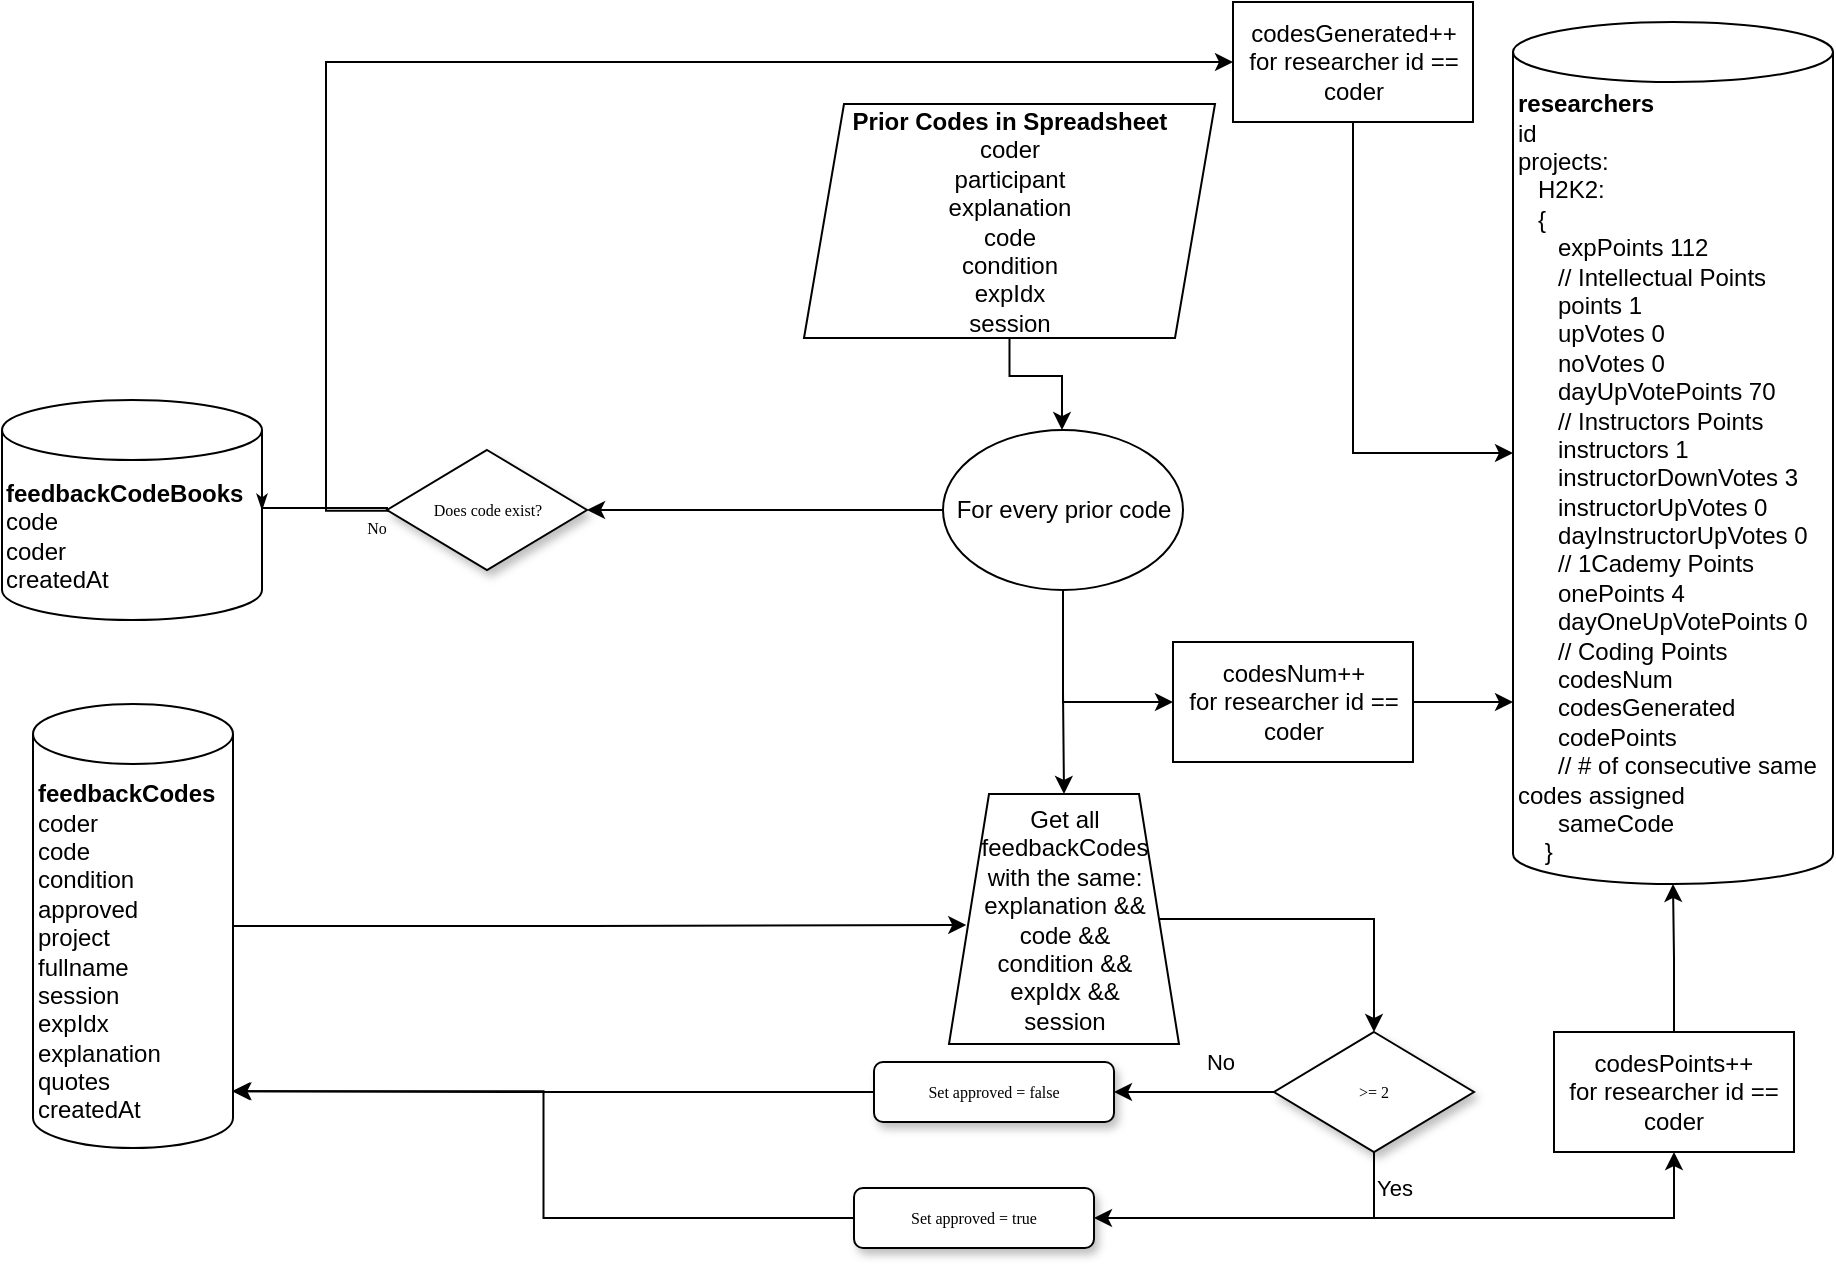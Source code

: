 <mxfile>
    <diagram id="vwbJsP5kCBEH-EEFsKNK" name="Page-1">
        <mxGraphModel dx="1703" dy="751" grid="1" gridSize="10" guides="1" tooltips="1" connect="1" arrows="1" fold="1" page="1" pageScale="1" pageWidth="850" pageHeight="1100" math="0" shadow="0">
            <root>
                <mxCell id="0"/>
                <mxCell id="1" parent="0"/>
                <mxCell id="3" value="&lt;b&gt;feedbackCodeBooks&lt;/b&gt;&lt;br&gt;&lt;div&gt;code&lt;/div&gt;&lt;div&gt;coder&lt;/div&gt;&lt;div&gt;createdAt&lt;/div&gt;" style="shape=cylinder3;whiteSpace=wrap;html=1;boundedLbl=1;backgroundOutline=1;size=15;align=left;" vertex="1" parent="1">
                    <mxGeometry x="57" y="370" width="130" height="110" as="geometry"/>
                </mxCell>
                <mxCell id="4" style="edgeStyle=orthogonalEdgeStyle;rounded=0;orthogonalLoop=1;jettySize=auto;html=1;entryX=0.075;entryY=0.524;entryDx=0;entryDy=0;entryPerimeter=0;" edge="1" parent="1" source="5" target="16">
                    <mxGeometry relative="1" as="geometry">
                        <mxPoint x="339" y="633" as="targetPoint"/>
                    </mxGeometry>
                </mxCell>
                <mxCell id="5" value="&lt;b&gt;feedbackCodes&lt;/b&gt;&lt;br&gt;&lt;div&gt;coder&lt;/div&gt;&lt;div&gt;code&lt;/div&gt;&lt;div&gt;condition&lt;/div&gt;&lt;div&gt;approved&lt;/div&gt;&lt;div&gt;project&lt;/div&gt;&lt;div&gt;fullname&lt;/div&gt;&lt;div&gt;session&lt;/div&gt;&lt;div&gt;expIdx&lt;/div&gt;&lt;div&gt;explanation&lt;/div&gt;&lt;div&gt;quotes&lt;/div&gt;&lt;div&gt;createdAt&lt;/div&gt;" style="shape=cylinder3;whiteSpace=wrap;html=1;boundedLbl=1;backgroundOutline=1;size=15;align=left;" vertex="1" parent="1">
                    <mxGeometry x="72.5" y="522" width="100" height="222" as="geometry"/>
                </mxCell>
                <mxCell id="6" style="edgeStyle=orthogonalEdgeStyle;rounded=0;orthogonalLoop=1;jettySize=auto;html=1;" edge="1" parent="1" source="7" target="11">
                    <mxGeometry relative="1" as="geometry">
                        <mxPoint x="587.5" y="361" as="targetPoint"/>
                        <Array as="points">
                            <mxPoint x="561" y="358"/>
                            <mxPoint x="587" y="358"/>
                        </Array>
                    </mxGeometry>
                </mxCell>
                <mxCell id="7" value="&lt;b&gt;Prior Codes in Spreadsheet&lt;br&gt;&lt;/b&gt;coder&lt;br&gt;participant&lt;br&gt;explanation&lt;br&gt;code&lt;br&gt;condition&lt;br&gt;expIdx&lt;br&gt;session" style="shape=parallelogram;perimeter=parallelogramPerimeter;whiteSpace=wrap;html=1;fixedSize=1;align=center;" vertex="1" parent="1">
                    <mxGeometry x="458" y="222" width="205.5" height="117" as="geometry"/>
                </mxCell>
                <mxCell id="8" style="edgeStyle=orthogonalEdgeStyle;rounded=0;orthogonalLoop=1;jettySize=auto;html=1;entryX=1;entryY=0.5;entryDx=0;entryDy=0;" edge="1" parent="1" source="11" target="14">
                    <mxGeometry relative="1" as="geometry"/>
                </mxCell>
                <mxCell id="9" style="edgeStyle=orthogonalEdgeStyle;rounded=0;orthogonalLoop=1;jettySize=auto;html=1;" edge="1" parent="1" source="11" target="16">
                    <mxGeometry relative="1" as="geometry"/>
                </mxCell>
                <mxCell id="10" style="edgeStyle=orthogonalEdgeStyle;rounded=0;orthogonalLoop=1;jettySize=auto;html=1;exitX=0.5;exitY=1;exitDx=0;exitDy=0;entryX=0;entryY=0.5;entryDx=0;entryDy=0;" edge="1" parent="1" source="11" target="30">
                    <mxGeometry relative="1" as="geometry">
                        <mxPoint x="652.5" y="541" as="targetPoint"/>
                    </mxGeometry>
                </mxCell>
                <mxCell id="11" value="For every prior code" style="ellipse;whiteSpace=wrap;html=1;" vertex="1" parent="1">
                    <mxGeometry x="527.5" y="385" width="120" height="80" as="geometry"/>
                </mxCell>
                <mxCell id="12" value="No" style="edgeStyle=orthogonalEdgeStyle;rounded=0;html=1;labelBackgroundColor=none;startSize=5;endArrow=classicThin;endFill=1;endSize=5;jettySize=auto;orthogonalLoop=1;strokeWidth=1;fontFamily=Verdana;fontSize=8;exitX=0;exitY=0.5;exitDx=0;exitDy=0;entryX=1;entryY=0.5;entryDx=0;entryDy=0;entryPerimeter=0;" edge="1" parent="1" source="14" target="3">
                    <mxGeometry x="-0.778" y="10" relative="1" as="geometry">
                        <mxPoint as="offset"/>
                        <mxPoint x="299.5" y="604" as="sourcePoint"/>
                        <mxPoint x="239.5" y="493" as="targetPoint"/>
                        <Array as="points">
                            <mxPoint x="187.5" y="424"/>
                        </Array>
                    </mxGeometry>
                </mxCell>
                <mxCell id="13" style="edgeStyle=orthogonalEdgeStyle;rounded=0;orthogonalLoop=1;jettySize=auto;html=1;exitX=0.037;exitY=0.507;exitDx=0;exitDy=0;exitPerimeter=0;entryX=0;entryY=0.5;entryDx=0;entryDy=0;" edge="1" parent="1" source="14" target="28">
                    <mxGeometry relative="1" as="geometry">
                        <Array as="points">
                            <mxPoint x="219" y="425"/>
                            <mxPoint x="219" y="201"/>
                        </Array>
                    </mxGeometry>
                </mxCell>
                <mxCell id="14" value="Does code exist?" style="rhombus;whiteSpace=wrap;html=1;rounded=0;shadow=1;labelBackgroundColor=none;strokeWidth=1;fontFamily=Verdana;fontSize=8;align=center;" vertex="1" parent="1">
                    <mxGeometry x="249.5" y="395" width="100" height="60" as="geometry"/>
                </mxCell>
                <mxCell id="15" style="edgeStyle=orthogonalEdgeStyle;rounded=0;orthogonalLoop=1;jettySize=auto;html=1;entryX=0.5;entryY=0;entryDx=0;entryDy=0;" edge="1" parent="1" source="16" target="22">
                    <mxGeometry relative="1" as="geometry"/>
                </mxCell>
                <mxCell id="16" value="Get all feedbackCodes&lt;br&gt;with the same:&lt;br&gt;explanation &amp;amp;&amp;amp;&lt;br&gt;code &amp;amp;&amp;amp;&lt;br&gt;condition &amp;amp;&amp;amp;&lt;br&gt;expIdx &amp;amp;&amp;amp;&lt;br&gt;session" style="shape=trapezoid;perimeter=trapezoidPerimeter;whiteSpace=wrap;html=1;fixedSize=1;" vertex="1" parent="1">
                    <mxGeometry x="530.5" y="567" width="115" height="125" as="geometry"/>
                </mxCell>
                <mxCell id="17" style="edgeStyle=orthogonalEdgeStyle;rounded=0;orthogonalLoop=1;jettySize=auto;html=1;entryX=1.002;entryY=0.872;entryDx=0;entryDy=0;entryPerimeter=0;exitX=0;exitY=0.5;exitDx=0;exitDy=0;startArrow=none;" edge="1" parent="1" source="23" target="5">
                    <mxGeometry relative="1" as="geometry">
                        <Array as="points"/>
                    </mxGeometry>
                </mxCell>
                <mxCell id="18" value="Yes" style="edgeStyle=orthogonalEdgeStyle;rounded=0;orthogonalLoop=1;jettySize=auto;html=1;entryX=1;entryY=0.5;entryDx=0;entryDy=0;exitX=0.5;exitY=1;exitDx=0;exitDy=0;" edge="1" parent="1" source="22" target="23">
                    <mxGeometry x="-0.8" y="10" relative="1" as="geometry">
                        <mxPoint as="offset"/>
                    </mxGeometry>
                </mxCell>
                <mxCell id="19" style="edgeStyle=orthogonalEdgeStyle;rounded=0;orthogonalLoop=1;jettySize=auto;html=1;" edge="1" parent="1" source="22" target="25">
                    <mxGeometry relative="1" as="geometry"/>
                </mxCell>
                <mxCell id="20" value="No" style="edgeLabel;html=1;align=center;verticalAlign=middle;resizable=0;points=[];" connectable="0" vertex="1" parent="19">
                    <mxGeometry x="-0.325" y="-1" relative="1" as="geometry">
                        <mxPoint y="-14" as="offset"/>
                    </mxGeometry>
                </mxCell>
                <mxCell id="21" style="edgeStyle=orthogonalEdgeStyle;rounded=0;orthogonalLoop=1;jettySize=auto;html=1;entryX=0.5;entryY=1;entryDx=0;entryDy=0;exitX=0.5;exitY=1;exitDx=0;exitDy=0;" edge="1" parent="1" source="22" target="32">
                    <mxGeometry relative="1" as="geometry">
                        <Array as="points">
                            <mxPoint x="743" y="779"/>
                            <mxPoint x="893" y="779"/>
                        </Array>
                    </mxGeometry>
                </mxCell>
                <mxCell id="22" value="&amp;gt;= 2" style="rhombus;whiteSpace=wrap;html=1;rounded=0;shadow=1;labelBackgroundColor=none;strokeWidth=1;fontFamily=Verdana;fontSize=8;align=center;" vertex="1" parent="1">
                    <mxGeometry x="693" y="686" width="100" height="60" as="geometry"/>
                </mxCell>
                <mxCell id="23" value="Set approved = true" style="rounded=1;whiteSpace=wrap;html=1;shadow=1;labelBackgroundColor=none;strokeWidth=1;fontFamily=Verdana;fontSize=8;align=center;" vertex="1" parent="1">
                    <mxGeometry x="483" y="764" width="120" height="30" as="geometry"/>
                </mxCell>
                <mxCell id="24" style="edgeStyle=orthogonalEdgeStyle;rounded=0;orthogonalLoop=1;jettySize=auto;html=1;entryX=0.995;entryY=0.872;entryDx=0;entryDy=0;entryPerimeter=0;" edge="1" parent="1" source="25" target="5">
                    <mxGeometry relative="1" as="geometry"/>
                </mxCell>
                <mxCell id="25" value="Set approved = false" style="rounded=1;whiteSpace=wrap;html=1;shadow=1;labelBackgroundColor=none;strokeWidth=1;fontFamily=Verdana;fontSize=8;align=center;" vertex="1" parent="1">
                    <mxGeometry x="493" y="701" width="120" height="30" as="geometry"/>
                </mxCell>
                <mxCell id="26" value="&lt;b&gt;researchers&lt;/b&gt;&lt;br&gt;id&lt;br&gt;projects:&lt;br&gt;&amp;nbsp; &amp;nbsp;H2K2:&lt;br&gt;&amp;nbsp; &amp;nbsp;{&lt;br&gt;&amp;nbsp; &amp;nbsp; &amp;nbsp; expPoints 112&lt;br&gt;&amp;nbsp; &amp;nbsp; &amp;nbsp; // Intellectual Points&lt;br&gt;&amp;nbsp; &amp;nbsp; &amp;nbsp; points 1&lt;br&gt;&amp;nbsp; &amp;nbsp; &amp;nbsp; upVotes 0&amp;nbsp;&lt;br&gt;&amp;nbsp; &amp;nbsp; &amp;nbsp; noVotes 0&lt;br&gt;&lt;div&gt;&amp;nbsp; &amp;nbsp; &amp;nbsp; dayUpVotePoints 70&amp;nbsp;&lt;/div&gt;&amp;nbsp; &amp;nbsp; &amp;nbsp; // Instructors&amp;nbsp;Points&lt;br&gt;&amp;nbsp; &amp;nbsp; &amp;nbsp; instructors 1&lt;br&gt;&amp;nbsp; &amp;nbsp; &amp;nbsp; instructorDownVotes 3&lt;br&gt;&amp;nbsp; &amp;nbsp; &amp;nbsp; instructorUpVotes 0&lt;br&gt;&amp;nbsp; &amp;nbsp; &amp;nbsp;&amp;nbsp;&lt;span style=&quot;color: rgb(0 , 0 , 0)&quot;&gt;dayInstructorUpVotes 0&lt;/span&gt;&lt;br&gt;&lt;div&gt;&lt;/div&gt;&amp;nbsp; &amp;nbsp; &amp;nbsp; // 1Cademy&amp;nbsp;Points&lt;br&gt;&amp;nbsp; &amp;nbsp; &amp;nbsp; onePoints 4&lt;br&gt;&amp;nbsp; &amp;nbsp; &amp;nbsp; dayOneUpVotePoints 0&lt;br&gt;&amp;nbsp; &amp;nbsp; &amp;nbsp; // Coding Points&lt;br&gt;&amp;nbsp; &amp;nbsp; &amp;nbsp; codesNum&lt;br&gt;&amp;nbsp; &amp;nbsp; &amp;nbsp; codesGenerated&lt;br&gt;&amp;nbsp; &amp;nbsp; &amp;nbsp; codePoints&lt;br&gt;&amp;nbsp; &amp;nbsp; &amp;nbsp; // # of consecutive same codes assigned&lt;br&gt;&amp;nbsp; &amp;nbsp; &amp;nbsp; sameCode&lt;br&gt;&amp;nbsp; &amp;nbsp; }" style="shape=cylinder3;whiteSpace=wrap;html=1;boundedLbl=1;backgroundOutline=1;size=15;align=left;" vertex="1" parent="1">
                    <mxGeometry x="812.5" y="181" width="160" height="431" as="geometry"/>
                </mxCell>
                <mxCell id="27" style="edgeStyle=orthogonalEdgeStyle;rounded=0;orthogonalLoop=1;jettySize=auto;html=1;exitX=0.5;exitY=1;exitDx=0;exitDy=0;" edge="1" parent="1" source="28" target="26">
                    <mxGeometry relative="1" as="geometry"/>
                </mxCell>
                <mxCell id="28" value="codesGenerated++&lt;br&gt;for researcher id == coder" style="rounded=0;whiteSpace=wrap;html=1;" vertex="1" parent="1">
                    <mxGeometry x="672.5" y="171" width="120" height="60" as="geometry"/>
                </mxCell>
                <mxCell id="29" style="edgeStyle=orthogonalEdgeStyle;rounded=0;orthogonalLoop=1;jettySize=auto;html=1;entryX=0;entryY=0.789;entryDx=0;entryDy=0;entryPerimeter=0;" edge="1" parent="1" source="30" target="26">
                    <mxGeometry relative="1" as="geometry"/>
                </mxCell>
                <mxCell id="30" value="codesNum++&lt;br&gt;for researcher id == coder" style="rounded=0;whiteSpace=wrap;html=1;" vertex="1" parent="1">
                    <mxGeometry x="642.5" y="491" width="120" height="60" as="geometry"/>
                </mxCell>
                <mxCell id="31" style="edgeStyle=orthogonalEdgeStyle;rounded=0;orthogonalLoop=1;jettySize=auto;html=1;entryX=0.5;entryY=1;entryDx=0;entryDy=0;entryPerimeter=0;" edge="1" parent="1" source="32" target="26">
                    <mxGeometry relative="1" as="geometry"/>
                </mxCell>
                <mxCell id="32" value="codesPoints++&lt;br&gt;for researcher id == coder" style="rounded=0;whiteSpace=wrap;html=1;" vertex="1" parent="1">
                    <mxGeometry x="833" y="686" width="120" height="60" as="geometry"/>
                </mxCell>
            </root>
        </mxGraphModel>
    </diagram>
</mxfile>